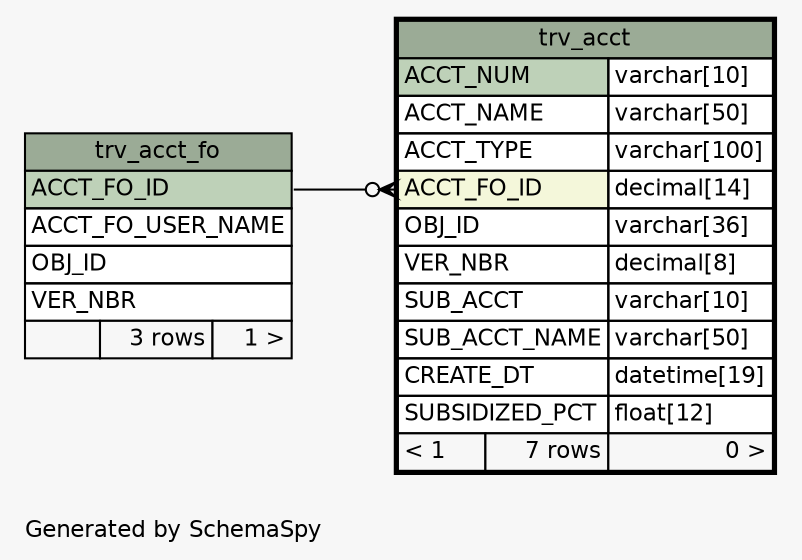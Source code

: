 // dot 2.28.0 on Mac OS X 10.7.2
// SchemaSpy rev 590
digraph "oneDegreeRelationshipsDiagram" {
  graph [
    rankdir="RL"
    bgcolor="#f7f7f7"
    label="\nGenerated by SchemaSpy"
    labeljust="l"
    nodesep="0.18"
    ranksep="0.46"
    fontname="Helvetica"
    fontsize="11"
  ];
  node [
    fontname="Helvetica"
    fontsize="11"
    shape="plaintext"
  ];
  edge [
    arrowsize="0.8"
  ];
  "trv_acct":"ACCT_FO_ID":w -> "trv_acct_fo":"ACCT_FO_ID":e [arrowhead=none dir=back arrowtail=crowodot];
  "trv_acct" [
    label=<
    <TABLE BORDER="2" CELLBORDER="1" CELLSPACING="0" BGCOLOR="#ffffff">
      <TR><TD COLSPAN="3" BGCOLOR="#9bab96" ALIGN="CENTER">trv_acct</TD></TR>
      <TR><TD PORT="ACCT_NUM" COLSPAN="2" BGCOLOR="#bed1b8" ALIGN="LEFT">ACCT_NUM</TD><TD PORT="ACCT_NUM.type" ALIGN="LEFT">varchar[10]</TD></TR>
      <TR><TD PORT="ACCT_NAME" COLSPAN="2" ALIGN="LEFT">ACCT_NAME</TD><TD PORT="ACCT_NAME.type" ALIGN="LEFT">varchar[50]</TD></TR>
      <TR><TD PORT="ACCT_TYPE" COLSPAN="2" ALIGN="LEFT">ACCT_TYPE</TD><TD PORT="ACCT_TYPE.type" ALIGN="LEFT">varchar[100]</TD></TR>
      <TR><TD PORT="ACCT_FO_ID" COLSPAN="2" BGCOLOR="#f4f7da" ALIGN="LEFT">ACCT_FO_ID</TD><TD PORT="ACCT_FO_ID.type" ALIGN="LEFT">decimal[14]</TD></TR>
      <TR><TD PORT="OBJ_ID" COLSPAN="2" ALIGN="LEFT">OBJ_ID</TD><TD PORT="OBJ_ID.type" ALIGN="LEFT">varchar[36]</TD></TR>
      <TR><TD PORT="VER_NBR" COLSPAN="2" ALIGN="LEFT">VER_NBR</TD><TD PORT="VER_NBR.type" ALIGN="LEFT">decimal[8]</TD></TR>
      <TR><TD PORT="SUB_ACCT" COLSPAN="2" ALIGN="LEFT">SUB_ACCT</TD><TD PORT="SUB_ACCT.type" ALIGN="LEFT">varchar[10]</TD></TR>
      <TR><TD PORT="SUB_ACCT_NAME" COLSPAN="2" ALIGN="LEFT">SUB_ACCT_NAME</TD><TD PORT="SUB_ACCT_NAME.type" ALIGN="LEFT">varchar[50]</TD></TR>
      <TR><TD PORT="CREATE_DT" COLSPAN="2" ALIGN="LEFT">CREATE_DT</TD><TD PORT="CREATE_DT.type" ALIGN="LEFT">datetime[19]</TD></TR>
      <TR><TD PORT="SUBSIDIZED_PCT" COLSPAN="2" ALIGN="LEFT">SUBSIDIZED_PCT</TD><TD PORT="SUBSIDIZED_PCT.type" ALIGN="LEFT">float[12]</TD></TR>
      <TR><TD ALIGN="LEFT" BGCOLOR="#f7f7f7">&lt; 1</TD><TD ALIGN="RIGHT" BGCOLOR="#f7f7f7">7 rows</TD><TD ALIGN="RIGHT" BGCOLOR="#f7f7f7">0 &gt;</TD></TR>
    </TABLE>>
    URL="trv_acct.html"
    tooltip="trv_acct"
  ];
  "trv_acct_fo" [
    label=<
    <TABLE BORDER="0" CELLBORDER="1" CELLSPACING="0" BGCOLOR="#ffffff">
      <TR><TD COLSPAN="3" BGCOLOR="#9bab96" ALIGN="CENTER">trv_acct_fo</TD></TR>
      <TR><TD PORT="ACCT_FO_ID" COLSPAN="3" BGCOLOR="#bed1b8" ALIGN="LEFT">ACCT_FO_ID</TD></TR>
      <TR><TD PORT="ACCT_FO_USER_NAME" COLSPAN="3" ALIGN="LEFT">ACCT_FO_USER_NAME</TD></TR>
      <TR><TD PORT="OBJ_ID" COLSPAN="3" ALIGN="LEFT">OBJ_ID</TD></TR>
      <TR><TD PORT="VER_NBR" COLSPAN="3" ALIGN="LEFT">VER_NBR</TD></TR>
      <TR><TD ALIGN="LEFT" BGCOLOR="#f7f7f7">  </TD><TD ALIGN="RIGHT" BGCOLOR="#f7f7f7">3 rows</TD><TD ALIGN="RIGHT" BGCOLOR="#f7f7f7">1 &gt;</TD></TR>
    </TABLE>>
    URL="trv_acct_fo.html"
    tooltip="trv_acct_fo"
  ];
}
